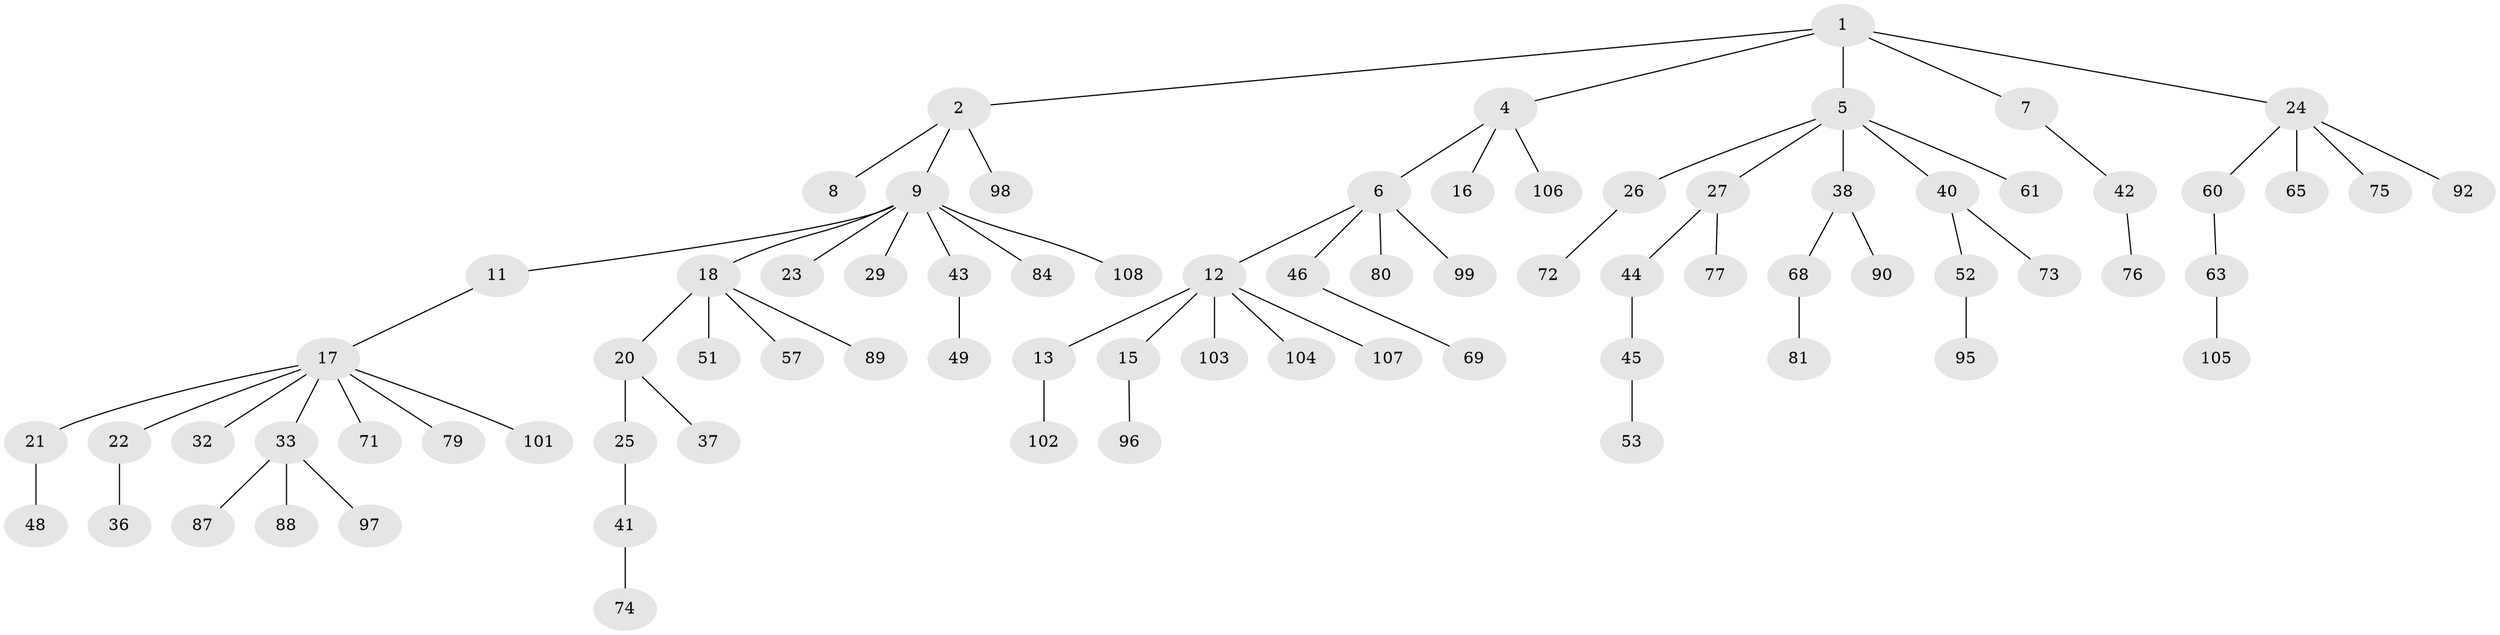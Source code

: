 // Generated by graph-tools (version 1.1) at 2025/24/03/03/25 07:24:09]
// undirected, 77 vertices, 76 edges
graph export_dot {
graph [start="1"]
  node [color=gray90,style=filled];
  1 [super="+3"];
  2 [super="+70"];
  4 [super="+82"];
  5 [super="+14"];
  6 [super="+94"];
  7 [super="+31"];
  8 [super="+66"];
  9 [super="+10"];
  11;
  12 [super="+28"];
  13 [super="+67"];
  15;
  16 [super="+39"];
  17 [super="+19"];
  18 [super="+30"];
  20;
  21 [super="+56"];
  22;
  23;
  24 [super="+50"];
  25 [super="+34"];
  26 [super="+59"];
  27 [super="+35"];
  29;
  32;
  33 [super="+62"];
  36;
  37;
  38 [super="+55"];
  40 [super="+54"];
  41 [super="+58"];
  42 [super="+47"];
  43;
  44;
  45;
  46;
  48;
  49;
  51 [super="+100"];
  52 [super="+64"];
  53;
  57;
  60;
  61;
  63;
  65;
  68;
  69 [super="+78"];
  71;
  72 [super="+85"];
  73 [super="+83"];
  74 [super="+110"];
  75 [super="+93"];
  76 [super="+109"];
  77 [super="+91"];
  79;
  80;
  81;
  84 [super="+86"];
  87;
  88;
  89;
  90;
  92;
  95;
  96;
  97;
  98;
  99;
  101;
  102;
  103;
  104;
  105;
  106;
  107;
  108;
  1 -- 2;
  1 -- 4;
  1 -- 5;
  1 -- 7;
  1 -- 24;
  2 -- 8;
  2 -- 9;
  2 -- 98;
  4 -- 6;
  4 -- 16;
  4 -- 106;
  5 -- 38;
  5 -- 40;
  5 -- 26;
  5 -- 27;
  5 -- 61;
  6 -- 12;
  6 -- 46;
  6 -- 80;
  6 -- 99;
  7 -- 42;
  9 -- 43;
  9 -- 108;
  9 -- 18;
  9 -- 84;
  9 -- 23;
  9 -- 11;
  9 -- 29;
  11 -- 17;
  12 -- 13;
  12 -- 15;
  12 -- 104;
  12 -- 107;
  12 -- 103;
  13 -- 102;
  15 -- 96;
  17 -- 21;
  17 -- 22;
  17 -- 33;
  17 -- 71;
  17 -- 32;
  17 -- 101;
  17 -- 79;
  18 -- 20;
  18 -- 51;
  18 -- 89;
  18 -- 57;
  20 -- 25;
  20 -- 37;
  21 -- 48;
  22 -- 36;
  24 -- 60;
  24 -- 65;
  24 -- 92;
  24 -- 75;
  25 -- 41;
  26 -- 72;
  27 -- 44;
  27 -- 77;
  33 -- 87;
  33 -- 97;
  33 -- 88;
  38 -- 90;
  38 -- 68;
  40 -- 52;
  40 -- 73;
  41 -- 74;
  42 -- 76;
  43 -- 49;
  44 -- 45;
  45 -- 53;
  46 -- 69;
  52 -- 95;
  60 -- 63;
  63 -- 105;
  68 -- 81;
}

